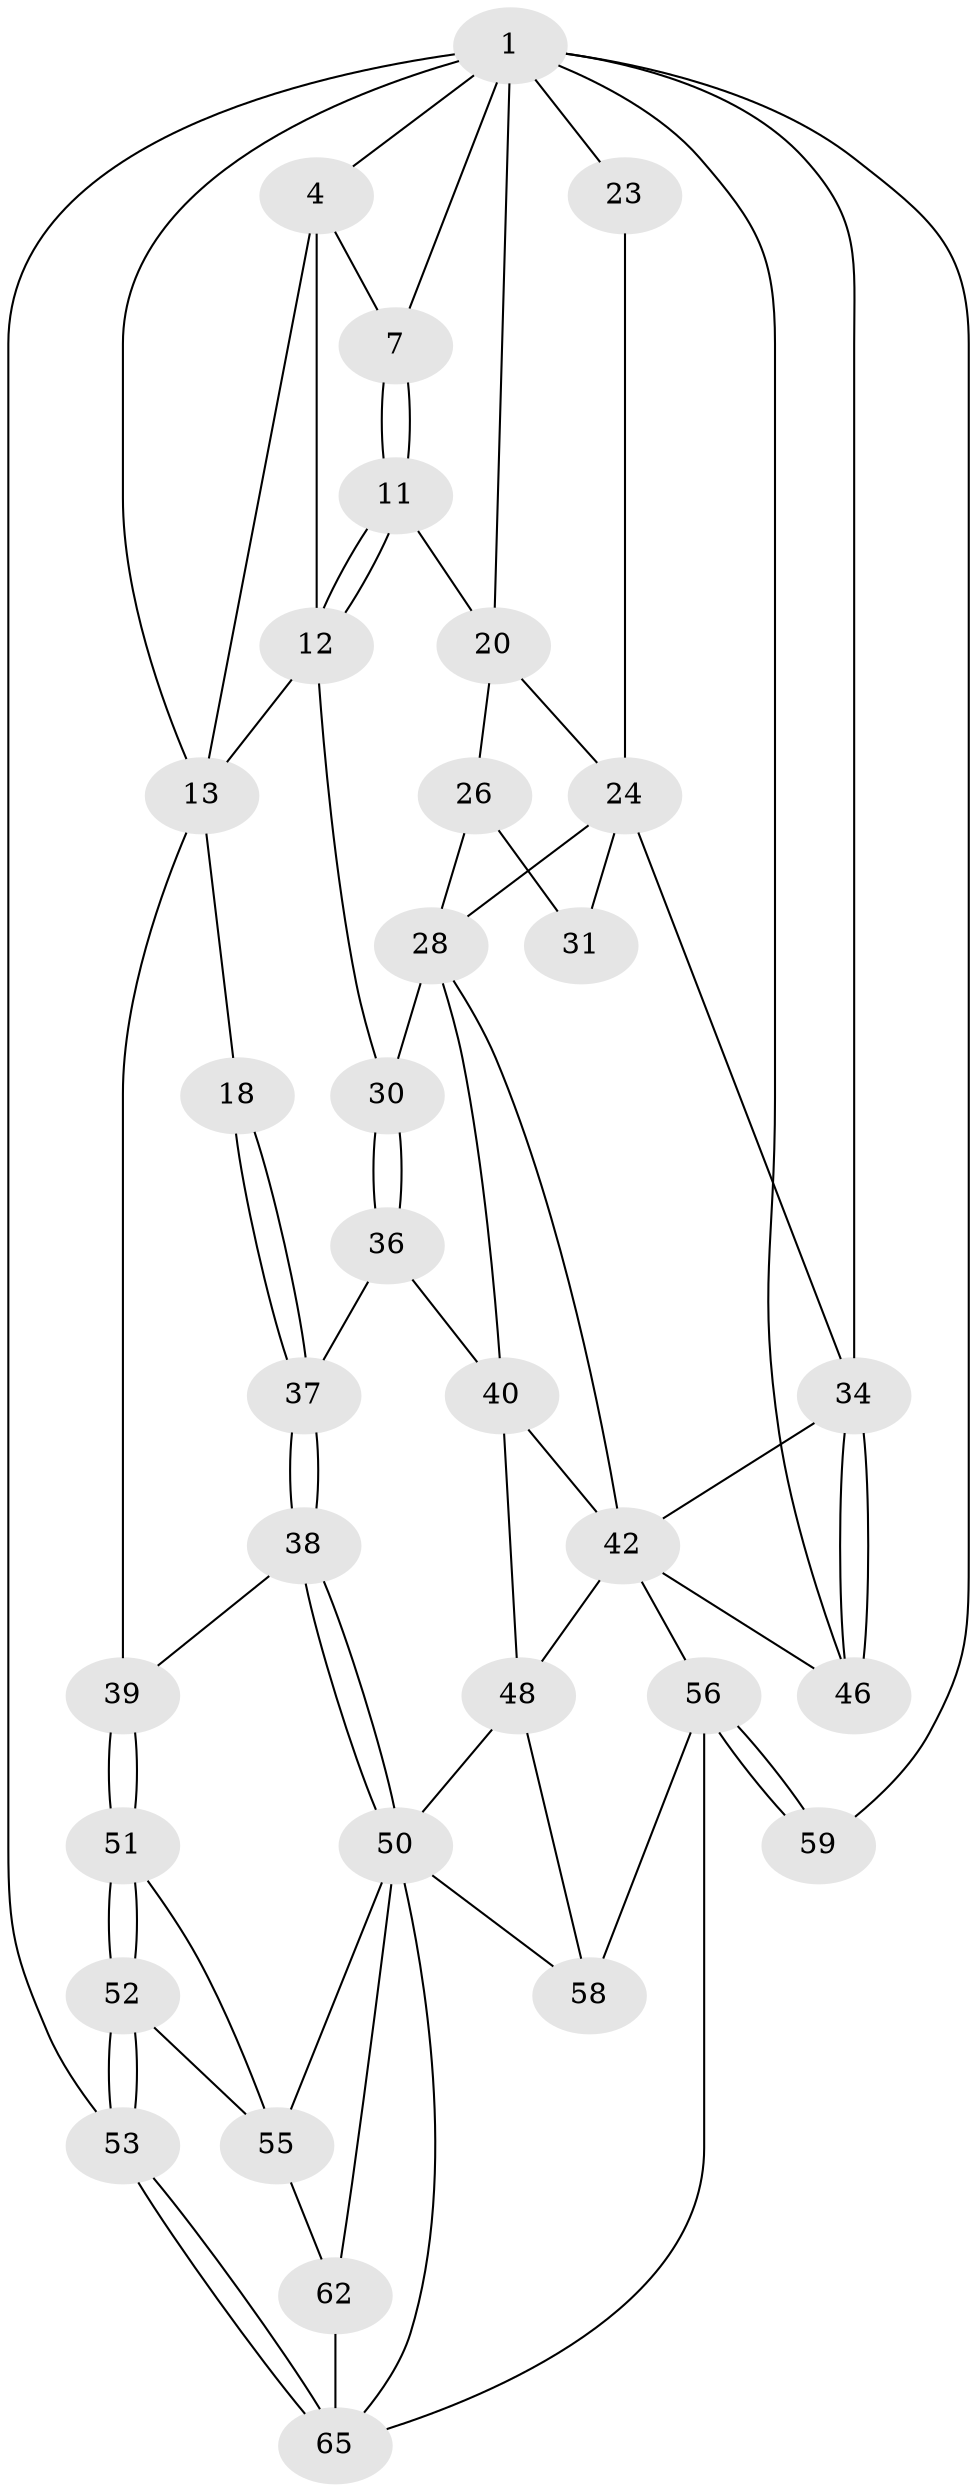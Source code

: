 // original degree distribution, {3: 0.030303030303030304, 6: 0.19696969696969696, 5: 0.5454545454545454, 4: 0.22727272727272727}
// Generated by graph-tools (version 1.1) at 2025/27/03/15/25 16:27:58]
// undirected, 33 vertices, 73 edges
graph export_dot {
graph [start="1"]
  node [color=gray90,style=filled];
  1 [pos="+0.7701779319063959+0",super="+2+6"];
  4 [pos="+0.22927583577555322+0",super="+9+5"];
  7 [pos="+0.6003618126031425+0",super="+8"];
  11 [pos="+0.5635199619463231+0.18007017257427982"];
  12 [pos="+0.49320204886602187+0.182597834967777",super="+16"];
  13 [pos="+0.2084519852816786+0.02841396407790429",super="+14+17"];
  18 [pos="+0.1677066339739991+0.4014375906932871"];
  20 [pos="+0.6107119332958004+0.1893801595263261",super="+21"];
  23 [pos="+0.9557047663386637+0.2186798671704244"];
  24 [pos="+0.79053836224985+0.33560928914001215",super="+25+32"];
  26 [pos="+0.6146666594946982+0.3004269618660147",super="+27"];
  28 [pos="+0.5865577355258823+0.4861132779419233",super="+29+33"];
  30 [pos="+0.4669874729366947+0.4424018438010444"];
  31 [pos="+0.715132113617803+0.33564888018061406"];
  34 [pos="+1+0.34392105042555865",super="+35"];
  36 [pos="+0.28035395093484944+0.609627102082822"];
  37 [pos="+0.03936123413143205+0.4878440386175151"];
  38 [pos="+0.022723026293364916+0.49034190490380075"];
  39 [pos="+0+0.47666950384492546"];
  40 [pos="+0.49687513855123566+0.5608994505615871",super="+41"];
  42 [pos="+0.5573875369945734+0.7903845952078826",super="+43+47"];
  46 [pos="+1+1"];
  48 [pos="+0.3681856263342853+0.7701455144545244",super="+49"];
  50 [pos="+0.18321148744275426+0.8057247444972885",super="+54"];
  51 [pos="+0+0.6115163304449285"];
  52 [pos="+0+0.9229247859672316"];
  53 [pos="+0+1"];
  55 [pos="+0.11622584693285651+0.8536088498373315",super="+60"];
  56 [pos="+0.5678679558504698+0.8797738194558932",super="+57"];
  58 [pos="+0.3393786382931107+0.8559214146404092"];
  59 [pos="+0.7983350582578583+1"];
  62 [pos="+0.1382665306106653+0.9323669864752809"];
  65 [pos="+0.1689099013093117+1",super="+66"];
  1 -- 34;
  1 -- 4;
  1 -- 13;
  1 -- 46;
  1 -- 53 [weight=2];
  1 -- 23 [weight=2];
  1 -- 59;
  1 -- 20;
  1 -- 7;
  4 -- 13;
  4 -- 12;
  4 -- 7 [weight=2];
  7 -- 11;
  7 -- 11;
  11 -- 12;
  11 -- 12;
  11 -- 20;
  12 -- 13;
  12 -- 30;
  13 -- 18 [weight=2];
  13 -- 39;
  18 -- 37;
  18 -- 37;
  20 -- 26;
  20 -- 24;
  23 -- 24;
  24 -- 31;
  24 -- 34;
  24 -- 28;
  26 -- 31 [weight=2];
  26 -- 28;
  28 -- 40;
  28 -- 30;
  28 -- 42;
  30 -- 36;
  30 -- 36;
  34 -- 46;
  34 -- 46;
  34 -- 42;
  36 -- 37;
  36 -- 40;
  37 -- 38;
  37 -- 38;
  38 -- 39;
  38 -- 50;
  38 -- 50;
  39 -- 51;
  39 -- 51;
  40 -- 42;
  40 -- 48;
  42 -- 48;
  42 -- 56;
  42 -- 46;
  48 -- 50;
  48 -- 58;
  50 -- 65;
  50 -- 55;
  50 -- 58;
  50 -- 62;
  51 -- 52;
  51 -- 52;
  51 -- 55;
  52 -- 53;
  52 -- 53;
  52 -- 55;
  53 -- 65;
  53 -- 65;
  55 -- 62;
  56 -- 59 [weight=2];
  56 -- 59;
  56 -- 65;
  56 -- 58;
  62 -- 65;
}
